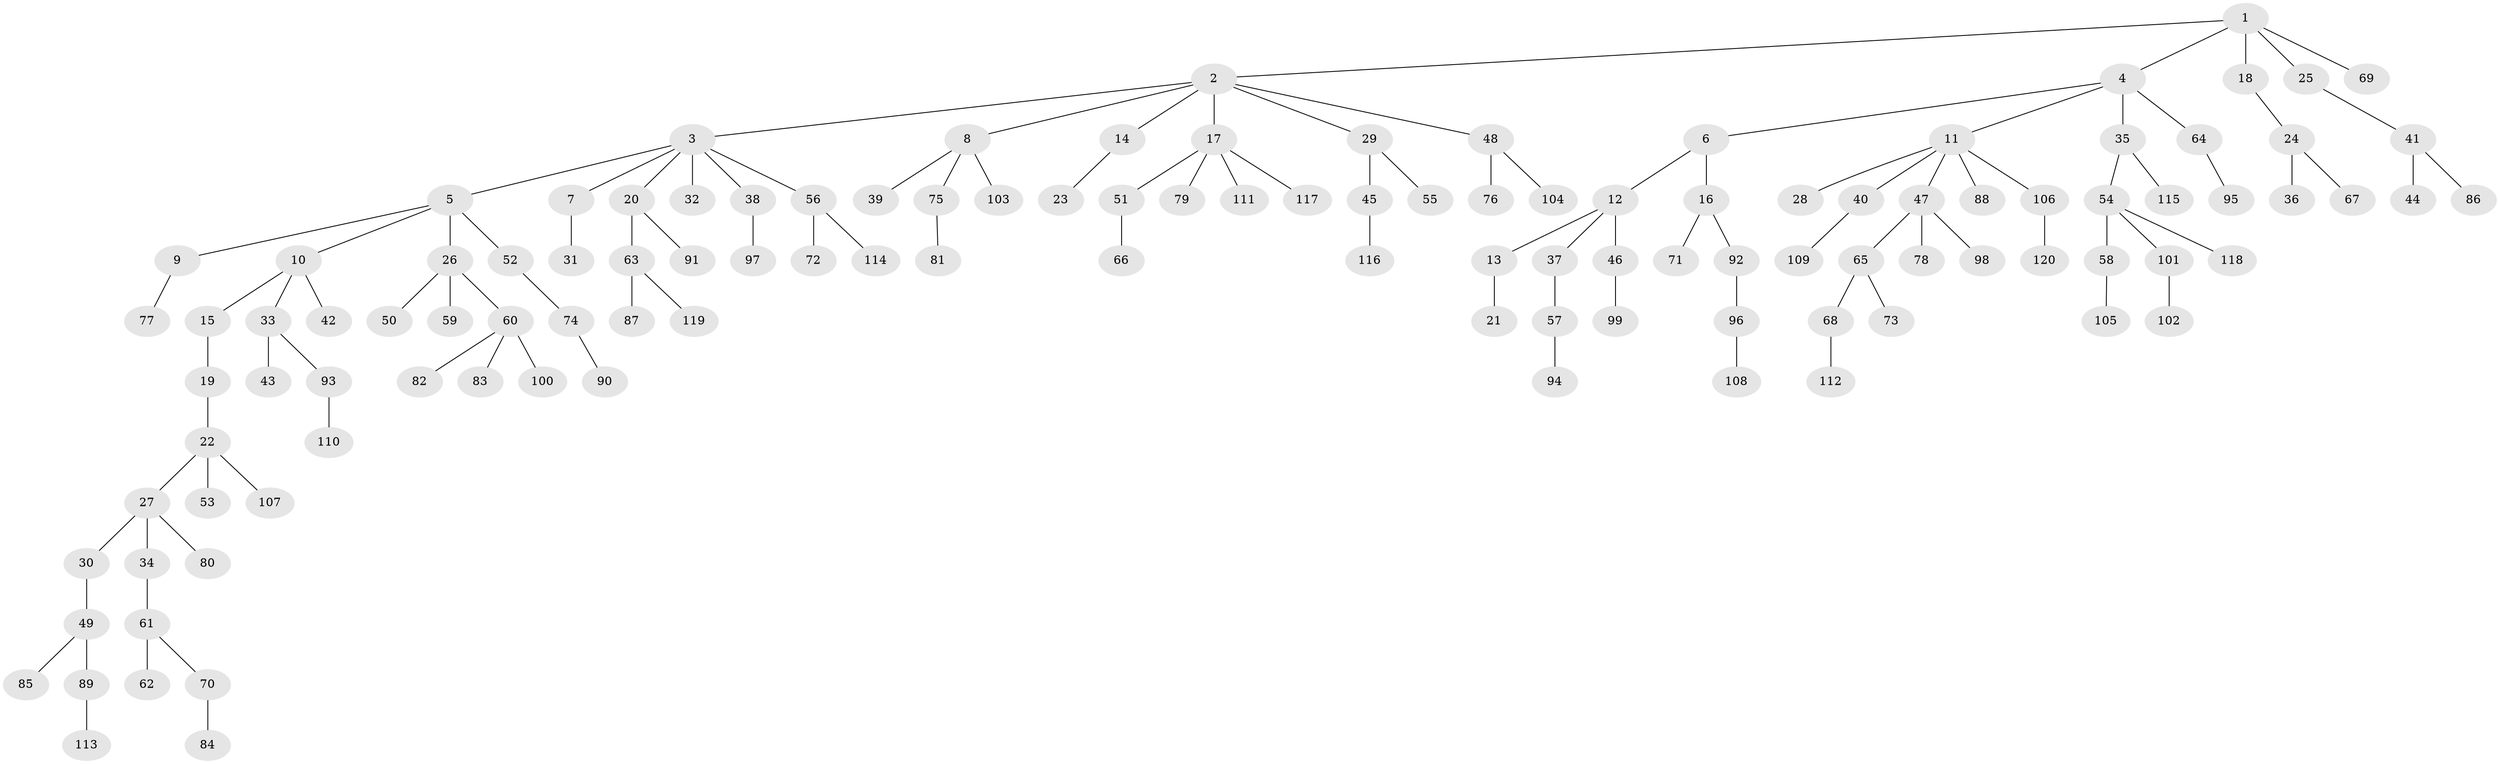 // Generated by graph-tools (version 1.1) at 2025/26/03/09/25 03:26:28]
// undirected, 120 vertices, 119 edges
graph export_dot {
graph [start="1"]
  node [color=gray90,style=filled];
  1;
  2;
  3;
  4;
  5;
  6;
  7;
  8;
  9;
  10;
  11;
  12;
  13;
  14;
  15;
  16;
  17;
  18;
  19;
  20;
  21;
  22;
  23;
  24;
  25;
  26;
  27;
  28;
  29;
  30;
  31;
  32;
  33;
  34;
  35;
  36;
  37;
  38;
  39;
  40;
  41;
  42;
  43;
  44;
  45;
  46;
  47;
  48;
  49;
  50;
  51;
  52;
  53;
  54;
  55;
  56;
  57;
  58;
  59;
  60;
  61;
  62;
  63;
  64;
  65;
  66;
  67;
  68;
  69;
  70;
  71;
  72;
  73;
  74;
  75;
  76;
  77;
  78;
  79;
  80;
  81;
  82;
  83;
  84;
  85;
  86;
  87;
  88;
  89;
  90;
  91;
  92;
  93;
  94;
  95;
  96;
  97;
  98;
  99;
  100;
  101;
  102;
  103;
  104;
  105;
  106;
  107;
  108;
  109;
  110;
  111;
  112;
  113;
  114;
  115;
  116;
  117;
  118;
  119;
  120;
  1 -- 2;
  1 -- 4;
  1 -- 18;
  1 -- 25;
  1 -- 69;
  2 -- 3;
  2 -- 8;
  2 -- 14;
  2 -- 17;
  2 -- 29;
  2 -- 48;
  3 -- 5;
  3 -- 7;
  3 -- 20;
  3 -- 32;
  3 -- 38;
  3 -- 56;
  4 -- 6;
  4 -- 11;
  4 -- 35;
  4 -- 64;
  5 -- 9;
  5 -- 10;
  5 -- 26;
  5 -- 52;
  6 -- 12;
  6 -- 16;
  7 -- 31;
  8 -- 39;
  8 -- 75;
  8 -- 103;
  9 -- 77;
  10 -- 15;
  10 -- 33;
  10 -- 42;
  11 -- 28;
  11 -- 40;
  11 -- 47;
  11 -- 88;
  11 -- 106;
  12 -- 13;
  12 -- 37;
  12 -- 46;
  13 -- 21;
  14 -- 23;
  15 -- 19;
  16 -- 71;
  16 -- 92;
  17 -- 51;
  17 -- 79;
  17 -- 111;
  17 -- 117;
  18 -- 24;
  19 -- 22;
  20 -- 63;
  20 -- 91;
  22 -- 27;
  22 -- 53;
  22 -- 107;
  24 -- 36;
  24 -- 67;
  25 -- 41;
  26 -- 50;
  26 -- 59;
  26 -- 60;
  27 -- 30;
  27 -- 34;
  27 -- 80;
  29 -- 45;
  29 -- 55;
  30 -- 49;
  33 -- 43;
  33 -- 93;
  34 -- 61;
  35 -- 54;
  35 -- 115;
  37 -- 57;
  38 -- 97;
  40 -- 109;
  41 -- 44;
  41 -- 86;
  45 -- 116;
  46 -- 99;
  47 -- 65;
  47 -- 78;
  47 -- 98;
  48 -- 76;
  48 -- 104;
  49 -- 85;
  49 -- 89;
  51 -- 66;
  52 -- 74;
  54 -- 58;
  54 -- 101;
  54 -- 118;
  56 -- 72;
  56 -- 114;
  57 -- 94;
  58 -- 105;
  60 -- 82;
  60 -- 83;
  60 -- 100;
  61 -- 62;
  61 -- 70;
  63 -- 87;
  63 -- 119;
  64 -- 95;
  65 -- 68;
  65 -- 73;
  68 -- 112;
  70 -- 84;
  74 -- 90;
  75 -- 81;
  89 -- 113;
  92 -- 96;
  93 -- 110;
  96 -- 108;
  101 -- 102;
  106 -- 120;
}

